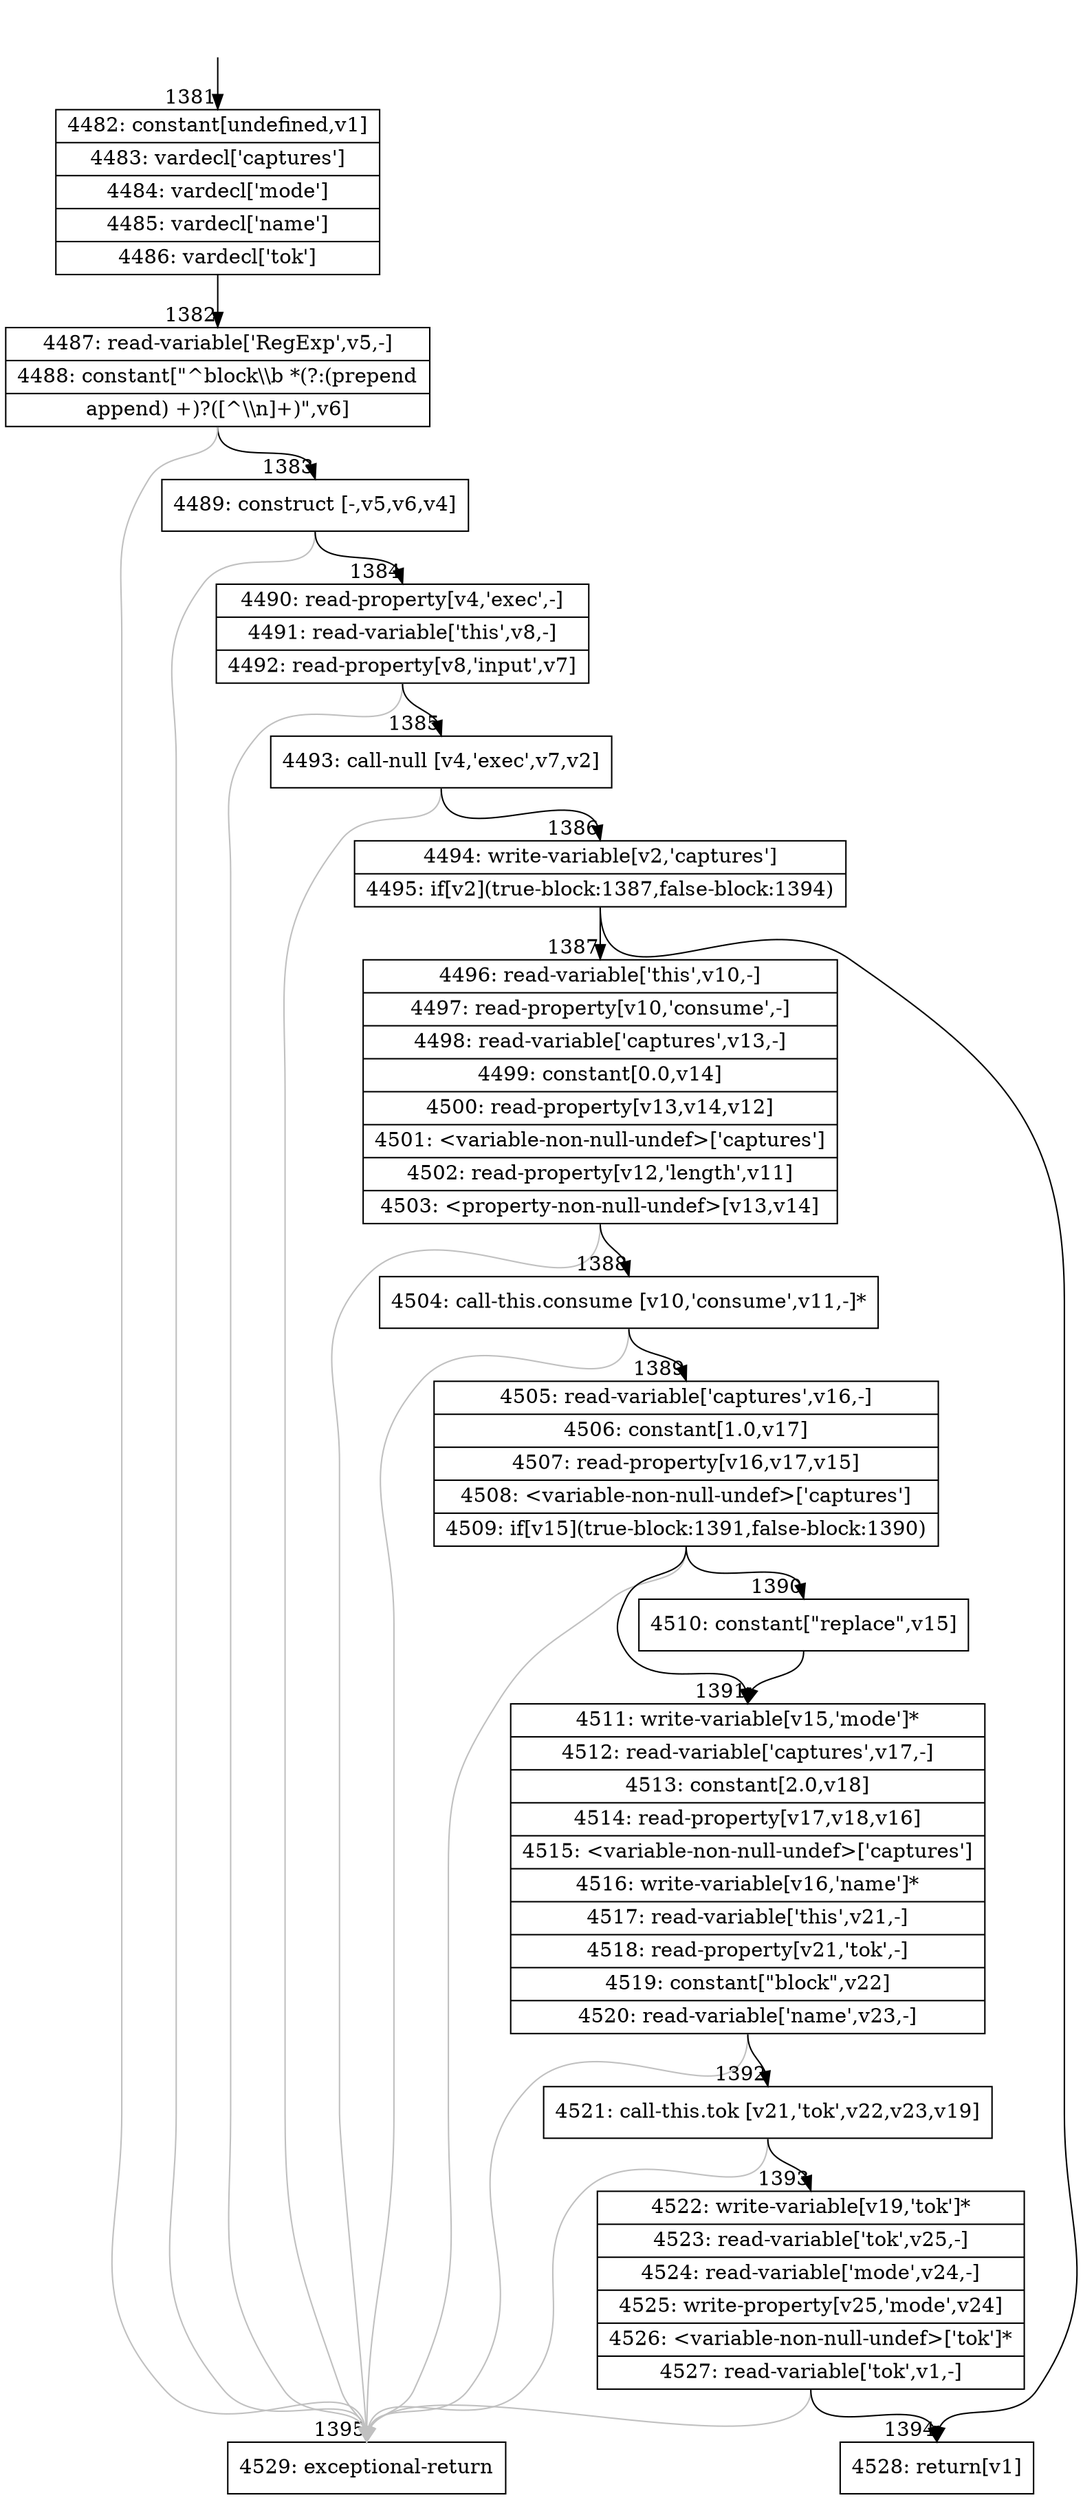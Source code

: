 digraph {
rankdir="TD"
BB_entry82[shape=none,label=""];
BB_entry82 -> BB1381 [tailport=s, headport=n, headlabel="    1381"]
BB1381 [shape=record label="{4482: constant[undefined,v1]|4483: vardecl['captures']|4484: vardecl['mode']|4485: vardecl['name']|4486: vardecl['tok']}" ] 
BB1381 -> BB1382 [tailport=s, headport=n, headlabel="      1382"]
BB1382 [shape=record label="{4487: read-variable['RegExp',v5,-]|4488: constant[\"^block\\\\b *(?:(prepend|append) +)?([^\\\\n]+)\",v6]}" ] 
BB1382 -> BB1383 [tailport=s, headport=n, headlabel="      1383"]
BB1382 -> BB1395 [tailport=s, headport=n, color=gray, headlabel="      1395"]
BB1383 [shape=record label="{4489: construct [-,v5,v6,v4]}" ] 
BB1383 -> BB1384 [tailport=s, headport=n, headlabel="      1384"]
BB1383 -> BB1395 [tailport=s, headport=n, color=gray]
BB1384 [shape=record label="{4490: read-property[v4,'exec',-]|4491: read-variable['this',v8,-]|4492: read-property[v8,'input',v7]}" ] 
BB1384 -> BB1385 [tailport=s, headport=n, headlabel="      1385"]
BB1384 -> BB1395 [tailport=s, headport=n, color=gray]
BB1385 [shape=record label="{4493: call-null [v4,'exec',v7,v2]}" ] 
BB1385 -> BB1386 [tailport=s, headport=n, headlabel="      1386"]
BB1385 -> BB1395 [tailport=s, headport=n, color=gray]
BB1386 [shape=record label="{4494: write-variable[v2,'captures']|4495: if[v2](true-block:1387,false-block:1394)}" ] 
BB1386 -> BB1387 [tailport=s, headport=n, headlabel="      1387"]
BB1386 -> BB1394 [tailport=s, headport=n, headlabel="      1394"]
BB1387 [shape=record label="{4496: read-variable['this',v10,-]|4497: read-property[v10,'consume',-]|4498: read-variable['captures',v13,-]|4499: constant[0.0,v14]|4500: read-property[v13,v14,v12]|4501: \<variable-non-null-undef\>['captures']|4502: read-property[v12,'length',v11]|4503: \<property-non-null-undef\>[v13,v14]}" ] 
BB1387 -> BB1388 [tailport=s, headport=n, headlabel="      1388"]
BB1387 -> BB1395 [tailport=s, headport=n, color=gray]
BB1388 [shape=record label="{4504: call-this.consume [v10,'consume',v11,-]*}" ] 
BB1388 -> BB1389 [tailport=s, headport=n, headlabel="      1389"]
BB1388 -> BB1395 [tailport=s, headport=n, color=gray]
BB1389 [shape=record label="{4505: read-variable['captures',v16,-]|4506: constant[1.0,v17]|4507: read-property[v16,v17,v15]|4508: \<variable-non-null-undef\>['captures']|4509: if[v15](true-block:1391,false-block:1390)}" ] 
BB1389 -> BB1391 [tailport=s, headport=n, headlabel="      1391"]
BB1389 -> BB1390 [tailport=s, headport=n, headlabel="      1390"]
BB1389 -> BB1395 [tailport=s, headport=n, color=gray]
BB1390 [shape=record label="{4510: constant[\"replace\",v15]}" ] 
BB1390 -> BB1391 [tailport=s, headport=n]
BB1391 [shape=record label="{4511: write-variable[v15,'mode']*|4512: read-variable['captures',v17,-]|4513: constant[2.0,v18]|4514: read-property[v17,v18,v16]|4515: \<variable-non-null-undef\>['captures']|4516: write-variable[v16,'name']*|4517: read-variable['this',v21,-]|4518: read-property[v21,'tok',-]|4519: constant[\"block\",v22]|4520: read-variable['name',v23,-]}" ] 
BB1391 -> BB1392 [tailport=s, headport=n, headlabel="      1392"]
BB1391 -> BB1395 [tailport=s, headport=n, color=gray]
BB1392 [shape=record label="{4521: call-this.tok [v21,'tok',v22,v23,v19]}" ] 
BB1392 -> BB1393 [tailport=s, headport=n, headlabel="      1393"]
BB1392 -> BB1395 [tailport=s, headport=n, color=gray]
BB1393 [shape=record label="{4522: write-variable[v19,'tok']*|4523: read-variable['tok',v25,-]|4524: read-variable['mode',v24,-]|4525: write-property[v25,'mode',v24]|4526: \<variable-non-null-undef\>['tok']*|4527: read-variable['tok',v1,-]}" ] 
BB1393 -> BB1394 [tailport=s, headport=n]
BB1393 -> BB1395 [tailport=s, headport=n, color=gray]
BB1394 [shape=record label="{4528: return[v1]}" ] 
BB1395 [shape=record label="{4529: exceptional-return}" ] 
//#$~ 1549
}
